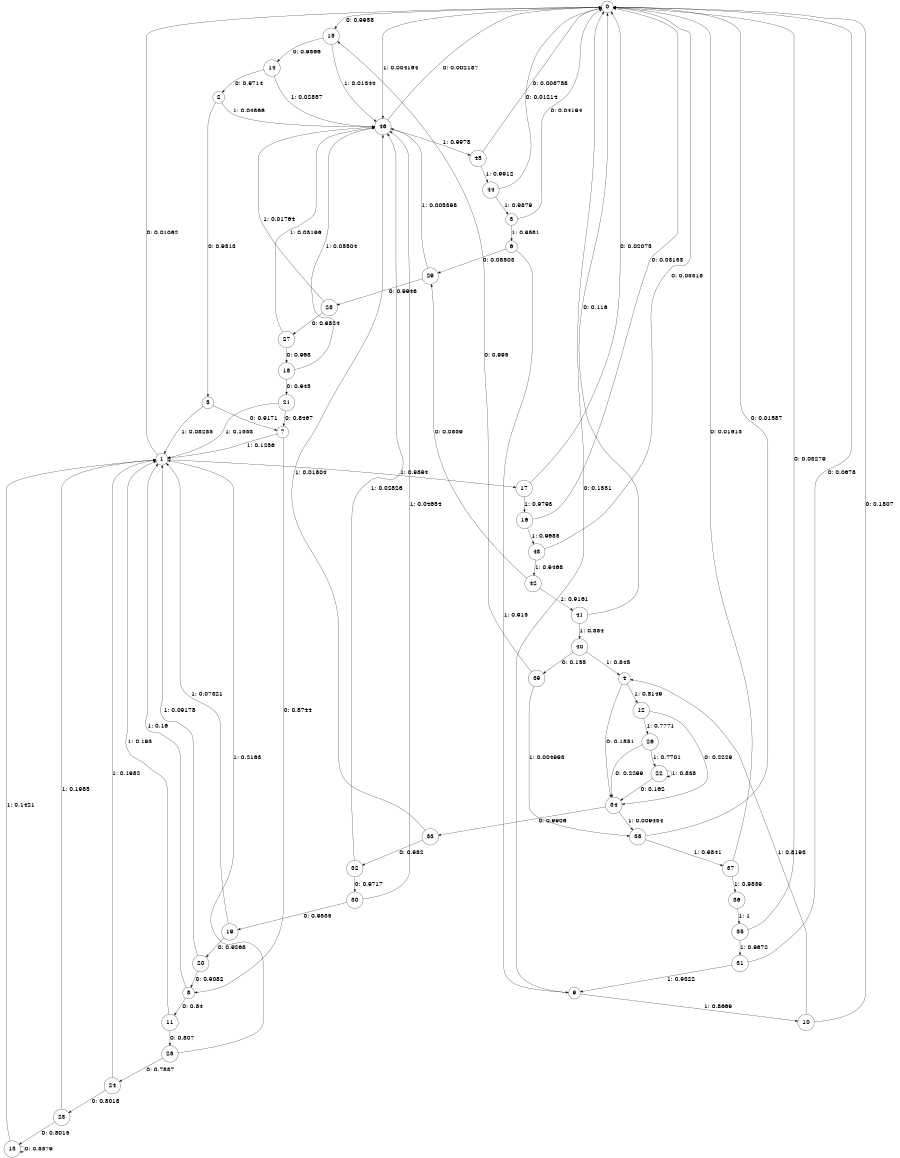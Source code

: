 digraph "ch2_both_L14" {
size = "6,8.5";
ratio = "fill";
node [shape = circle];
node [fontsize = 24];
edge [fontsize = 24];
0 -> 15 [label = "0: 0.9958   "];
0 -> 46 [label = "1: 0.004164  "];
1 -> 0 [label = "0: 0.01062  "];
1 -> 17 [label = "1: 0.9894   "];
2 -> 5 [label = "0: 0.9513   "];
2 -> 46 [label = "1: 0.04866  "];
3 -> 0 [label = "0: 0.04194  "];
3 -> 6 [label = "1: 0.9581   "];
4 -> 34 [label = "0: 0.1851   "];
4 -> 12 [label = "1: 0.8149   "];
5 -> 7 [label = "0: 0.9171   "];
5 -> 1 [label = "1: 0.08285  "];
6 -> 29 [label = "0: 0.08503  "];
6 -> 9 [label = "1: 0.915    "];
7 -> 8 [label = "0: 0.8744   "];
7 -> 1 [label = "1: 0.1256   "];
8 -> 11 [label = "0: 0.84     "];
8 -> 1 [label = "1: 0.16     "];
9 -> 0 [label = "0: 0.1331   "];
9 -> 10 [label = "1: 0.8669   "];
10 -> 0 [label = "0: 0.1807   "];
10 -> 4 [label = "1: 0.8193   "];
11 -> 25 [label = "0: 0.807    "];
11 -> 1 [label = "1: 0.193    "];
12 -> 34 [label = "0: 0.2229   "];
12 -> 26 [label = "1: 0.7771   "];
13 -> 13 [label = "0: 0.8579   "];
13 -> 1 [label = "1: 0.1421   "];
14 -> 2 [label = "0: 0.9714   "];
14 -> 46 [label = "1: 0.02857  "];
15 -> 14 [label = "0: 0.9866   "];
15 -> 46 [label = "1: 0.01344  "];
16 -> 0 [label = "0: 0.03153  "];
16 -> 43 [label = "1: 0.9685   "];
17 -> 0 [label = "0: 0.02075  "];
17 -> 16 [label = "1: 0.9793   "];
18 -> 21 [label = "0: 0.945    "];
18 -> 46 [label = "1: 0.05504  "];
19 -> 20 [label = "0: 0.9268   "];
19 -> 1 [label = "1: 0.07321  "];
20 -> 8 [label = "0: 0.9082   "];
20 -> 1 [label = "1: 0.09178  "];
21 -> 7 [label = "0: 0.8467   "];
21 -> 1 [label = "1: 0.1533   "];
22 -> 34 [label = "0: 0.162    "];
22 -> 22 [label = "1: 0.838    "];
23 -> 13 [label = "0: 0.8015   "];
23 -> 1 [label = "1: 0.1985   "];
24 -> 23 [label = "0: 0.8018   "];
24 -> 1 [label = "1: 0.1982   "];
25 -> 24 [label = "0: 0.7837   "];
25 -> 1 [label = "1: 0.2163   "];
26 -> 34 [label = "0: 0.2299   "];
26 -> 22 [label = "1: 0.7701   "];
27 -> 18 [label = "0: 0.968    "];
27 -> 46 [label = "1: 0.03196  "];
28 -> 27 [label = "0: 0.9824   "];
28 -> 46 [label = "1: 0.01764  "];
29 -> 28 [label = "0: 0.9946   "];
29 -> 46 [label = "1: 0.005398  "];
30 -> 19 [label = "0: 0.9535   "];
30 -> 46 [label = "1: 0.04654  "];
31 -> 0 [label = "0: 0.0678   "];
31 -> 9 [label = "1: 0.9322   "];
32 -> 30 [label = "0: 0.9717   "];
32 -> 46 [label = "1: 0.02826  "];
33 -> 32 [label = "0: 0.982    "];
33 -> 46 [label = "1: 0.01804  "];
34 -> 33 [label = "0: 0.9906   "];
34 -> 38 [label = "1: 0.009434  "];
35 -> 0 [label = "0: 0.03279  "];
35 -> 31 [label = "1: 0.9672   "];
36 -> 35 [label = "1: 1        "];
37 -> 0 [label = "0: 0.01613  "];
37 -> 36 [label = "1: 0.9839   "];
38 -> 0 [label = "0: 0.01587  "];
38 -> 37 [label = "1: 0.9841   "];
39 -> 15 [label = "0: 0.995    "];
39 -> 38 [label = "1: 0.004993  "];
40 -> 39 [label = "0: 0.155    "];
40 -> 4 [label = "1: 0.845    "];
41 -> 0 [label = "0: 0.116    "];
41 -> 40 [label = "1: 0.884    "];
42 -> 29 [label = "0: 0.0839   "];
42 -> 41 [label = "1: 0.9161   "];
43 -> 0 [label = "0: 0.05318  "];
43 -> 42 [label = "1: 0.9468   "];
44 -> 0 [label = "0: 0.01214  "];
44 -> 3 [label = "1: 0.9879   "];
45 -> 0 [label = "0: 0.008758  "];
45 -> 44 [label = "1: 0.9912   "];
46 -> 0 [label = "0: 0.002187  "];
46 -> 45 [label = "1: 0.9978   "];
}